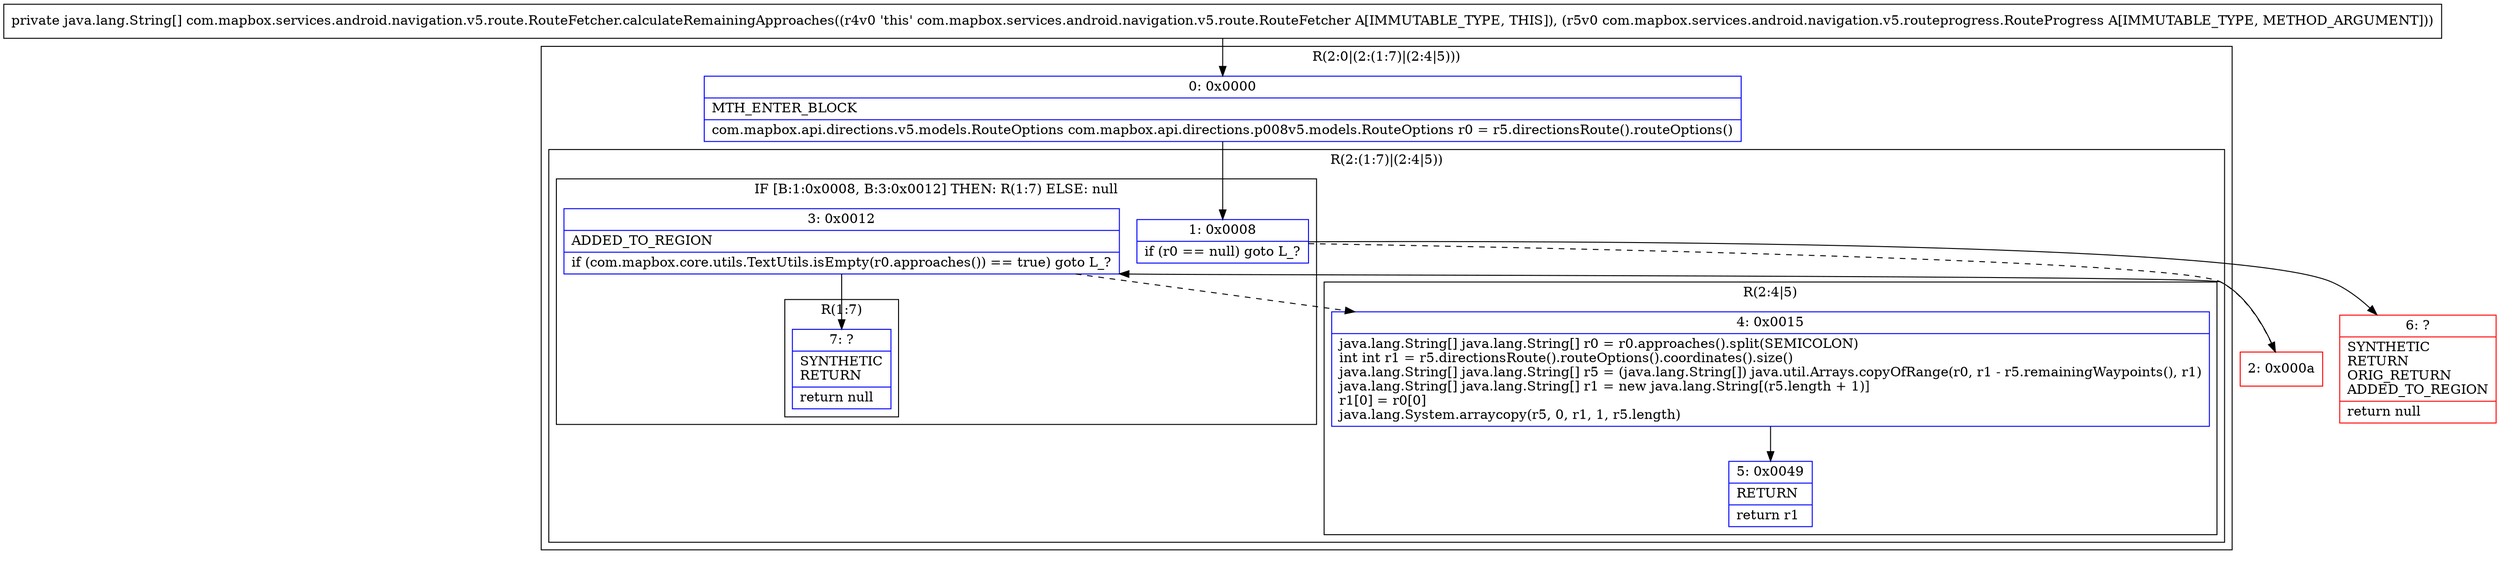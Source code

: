 digraph "CFG forcom.mapbox.services.android.navigation.v5.route.RouteFetcher.calculateRemainingApproaches(Lcom\/mapbox\/services\/android\/navigation\/v5\/routeprogress\/RouteProgress;)[Ljava\/lang\/String;" {
subgraph cluster_Region_1932829040 {
label = "R(2:0|(2:(1:7)|(2:4|5)))";
node [shape=record,color=blue];
Node_0 [shape=record,label="{0\:\ 0x0000|MTH_ENTER_BLOCK\l|com.mapbox.api.directions.v5.models.RouteOptions com.mapbox.api.directions.p008v5.models.RouteOptions r0 = r5.directionsRoute().routeOptions()\l}"];
subgraph cluster_Region_988911013 {
label = "R(2:(1:7)|(2:4|5))";
node [shape=record,color=blue];
subgraph cluster_IfRegion_1322590824 {
label = "IF [B:1:0x0008, B:3:0x0012] THEN: R(1:7) ELSE: null";
node [shape=record,color=blue];
Node_1 [shape=record,label="{1\:\ 0x0008|if (r0 == null) goto L_?\l}"];
Node_3 [shape=record,label="{3\:\ 0x0012|ADDED_TO_REGION\l|if (com.mapbox.core.utils.TextUtils.isEmpty(r0.approaches()) == true) goto L_?\l}"];
subgraph cluster_Region_38526497 {
label = "R(1:7)";
node [shape=record,color=blue];
Node_7 [shape=record,label="{7\:\ ?|SYNTHETIC\lRETURN\l|return null\l}"];
}
}
subgraph cluster_Region_243736181 {
label = "R(2:4|5)";
node [shape=record,color=blue];
Node_4 [shape=record,label="{4\:\ 0x0015|java.lang.String[] java.lang.String[] r0 = r0.approaches().split(SEMICOLON)\lint int r1 = r5.directionsRoute().routeOptions().coordinates().size()\ljava.lang.String[] java.lang.String[] r5 = (java.lang.String[]) java.util.Arrays.copyOfRange(r0, r1 \- r5.remainingWaypoints(), r1)\ljava.lang.String[] java.lang.String[] r1 = new java.lang.String[(r5.length + 1)]\lr1[0] = r0[0]\ljava.lang.System.arraycopy(r5, 0, r1, 1, r5.length)\l}"];
Node_5 [shape=record,label="{5\:\ 0x0049|RETURN\l|return r1\l}"];
}
}
}
Node_2 [shape=record,color=red,label="{2\:\ 0x000a}"];
Node_6 [shape=record,color=red,label="{6\:\ ?|SYNTHETIC\lRETURN\lORIG_RETURN\lADDED_TO_REGION\l|return null\l}"];
MethodNode[shape=record,label="{private java.lang.String[] com.mapbox.services.android.navigation.v5.route.RouteFetcher.calculateRemainingApproaches((r4v0 'this' com.mapbox.services.android.navigation.v5.route.RouteFetcher A[IMMUTABLE_TYPE, THIS]), (r5v0 com.mapbox.services.android.navigation.v5.routeprogress.RouteProgress A[IMMUTABLE_TYPE, METHOD_ARGUMENT])) }"];
MethodNode -> Node_0;
Node_0 -> Node_1;
Node_1 -> Node_2[style=dashed];
Node_1 -> Node_6;
Node_3 -> Node_4[style=dashed];
Node_3 -> Node_7;
Node_4 -> Node_5;
Node_2 -> Node_3;
}

